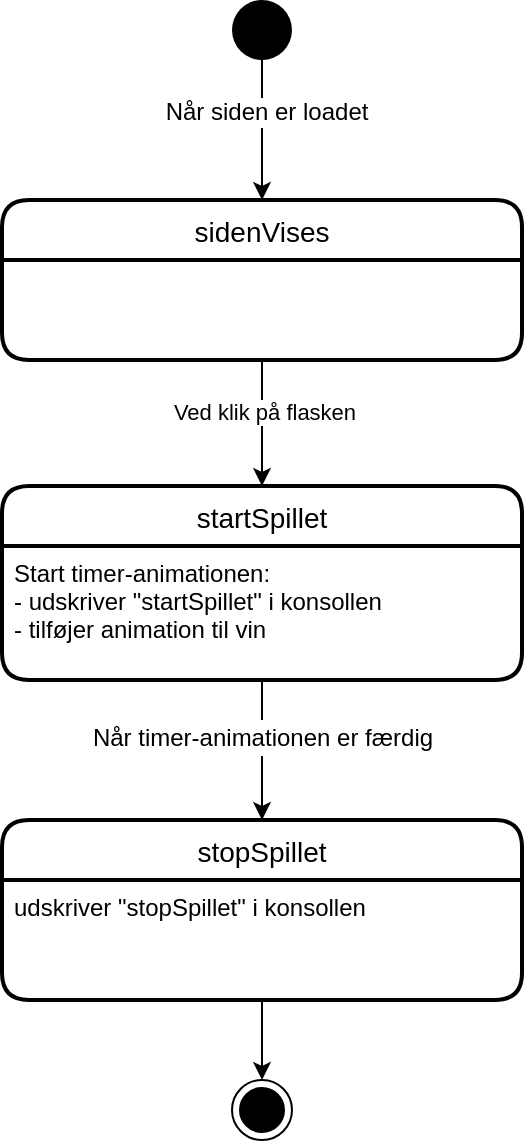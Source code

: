 <mxfile>
    <diagram id="9JmcImGVnm6acoKlBlC9" name="Page-1">
        <mxGraphModel dx="499" dy="542" grid="1" gridSize="10" guides="1" tooltips="1" connect="1" arrows="1" fold="1" page="1" pageScale="1" pageWidth="827" pageHeight="1169" math="0" shadow="0">
            <root>
                <mxCell id="0"/>
                <mxCell id="1" parent="0"/>
                <mxCell id="iuU_2dQMTSEWbqAGZvUB-1" value="" style="edgeStyle=orthogonalEdgeStyle;rounded=0;orthogonalLoop=1;jettySize=auto;html=1;fontColor=#000000;entryX=0.5;entryY=0;entryDx=0;entryDy=0;" parent="1" source="iuU_2dQMTSEWbqAGZvUB-3" target="2" edge="1">
                    <mxGeometry relative="1" as="geometry">
                        <mxPoint x="399" y="115" as="targetPoint"/>
                    </mxGeometry>
                </mxCell>
                <mxCell id="iuU_2dQMTSEWbqAGZvUB-2" value="&lt;font style=&quot;font-size: 12px&quot;&gt;Når siden er loadet&lt;/font&gt;" style="edgeLabel;html=1;align=center;verticalAlign=middle;resizable=0;points=[];fontColor=#000000;" parent="iuU_2dQMTSEWbqAGZvUB-1" connectable="0" vertex="1">
                    <mxGeometry x="-0.274" y="2" relative="1" as="geometry">
                        <mxPoint as="offset"/>
                    </mxGeometry>
                </mxCell>
                <mxCell id="iuU_2dQMTSEWbqAGZvUB-3" value="" style="ellipse;fillColor=#000000;strokeColor=none;rounded=1;" parent="1" vertex="1">
                    <mxGeometry x="384" y="20" width="30" height="30" as="geometry"/>
                </mxCell>
                <mxCell id="iuU_2dQMTSEWbqAGZvUB-4" value="stopSpillet" style="swimlane;childLayout=stackLayout;horizontal=1;startSize=30;horizontalStack=0;rounded=1;fontSize=14;fontStyle=0;strokeWidth=2;resizeParent=0;resizeLast=1;shadow=0;dashed=0;align=center;expand=0;resizable=0;" parent="1" vertex="1">
                    <mxGeometry x="269" y="430" width="260" height="90" as="geometry"/>
                </mxCell>
                <mxCell id="iuU_2dQMTSEWbqAGZvUB-5" value="udskriver &quot;stopSpillet&quot; i konsollen" style="align=left;strokeColor=none;fillColor=none;spacingLeft=4;fontSize=12;verticalAlign=top;resizable=0;rotatable=0;part=1;rounded=0;" parent="iuU_2dQMTSEWbqAGZvUB-4" vertex="1">
                    <mxGeometry y="30" width="260" height="60" as="geometry"/>
                </mxCell>
                <mxCell id="iuU_2dQMTSEWbqAGZvUB-6" value="startSpillet" style="swimlane;childLayout=stackLayout;horizontal=1;startSize=30;horizontalStack=0;rounded=1;fontSize=14;fontStyle=0;strokeWidth=2;resizeParent=0;resizeLast=1;shadow=0;dashed=0;align=center;expand=0;resizable=0;" parent="1" vertex="1">
                    <mxGeometry x="269" y="263" width="260" height="97" as="geometry"/>
                </mxCell>
                <mxCell id="iuU_2dQMTSEWbqAGZvUB-7" value="Start timer-animationen:&#10;- udskriver &quot;startSpillet&quot; i konsollen&#10;- tilføjer animation til vin" style="align=left;strokeColor=none;fillColor=none;spacingLeft=4;fontSize=12;verticalAlign=top;resizable=0;rotatable=0;part=1;rounded=0;" parent="iuU_2dQMTSEWbqAGZvUB-6" vertex="1">
                    <mxGeometry y="30" width="260" height="67" as="geometry"/>
                </mxCell>
                <mxCell id="iuU_2dQMTSEWbqAGZvUB-8" style="edgeStyle=orthogonalEdgeStyle;rounded=0;orthogonalLoop=1;jettySize=auto;html=1;exitX=0.5;exitY=1;exitDx=0;exitDy=0;entryX=0.5;entryY=0;entryDx=0;entryDy=0;" parent="1" source="iuU_2dQMTSEWbqAGZvUB-7" target="iuU_2dQMTSEWbqAGZvUB-4" edge="1">
                    <mxGeometry relative="1" as="geometry"/>
                </mxCell>
                <mxCell id="iuU_2dQMTSEWbqAGZvUB-9" value="&lt;div style=&quot;font-size: 12px ; line-height: 18px&quot;&gt;&lt;span style=&quot;background-color: rgb(255 , 255 , 255)&quot;&gt;Når timer-animationen er færdig&lt;/span&gt;&lt;/div&gt;" style="edgeLabel;html=1;align=center;verticalAlign=middle;resizable=0;points=[];" parent="iuU_2dQMTSEWbqAGZvUB-8" connectable="0" vertex="1">
                    <mxGeometry x="-0.206" relative="1" as="geometry">
                        <mxPoint as="offset"/>
                    </mxGeometry>
                </mxCell>
                <mxCell id="iuU_2dQMTSEWbqAGZvUB-10" value="" style="ellipse;html=1;shape=endState;fillColor=#000000;strokeColor=#000000;rounded=1;labelBackgroundColor=#FFFFFF;fontFamily=Helvetica;fontSize=12;fontColor=#000000;" parent="1" vertex="1">
                    <mxGeometry x="384" y="560" width="30" height="30" as="geometry"/>
                </mxCell>
                <mxCell id="iuU_2dQMTSEWbqAGZvUB-11" style="edgeStyle=orthogonalEdgeStyle;rounded=0;orthogonalLoop=1;jettySize=auto;html=1;exitX=0.5;exitY=1;exitDx=0;exitDy=0;fontFamily=Helvetica;fontSize=12;fontColor=#000000;" parent="1" source="iuU_2dQMTSEWbqAGZvUB-5" target="iuU_2dQMTSEWbqAGZvUB-10" edge="1">
                    <mxGeometry relative="1" as="geometry"/>
                </mxCell>
                <mxCell id="4" value="" style="edgeStyle=none;html=1;entryX=0.5;entryY=0;entryDx=0;entryDy=0;" parent="1" source="2" target="iuU_2dQMTSEWbqAGZvUB-6" edge="1">
                    <mxGeometry relative="1" as="geometry">
                        <mxPoint x="420" y="250" as="targetPoint"/>
                    </mxGeometry>
                </mxCell>
                <mxCell id="5" value="Ved klik på flasken" style="edgeLabel;html=1;align=center;verticalAlign=middle;resizable=0;points=[];" parent="4" vertex="1" connectable="0">
                    <mxGeometry x="-0.188" y="1" relative="1" as="geometry">
                        <mxPoint as="offset"/>
                    </mxGeometry>
                </mxCell>
                <mxCell id="2" value="sidenVises" style="swimlane;childLayout=stackLayout;horizontal=1;startSize=30;horizontalStack=0;rounded=1;fontSize=14;fontStyle=0;strokeWidth=2;resizeParent=0;resizeLast=1;shadow=0;dashed=0;align=center;expand=0;resizable=0;" parent="1" vertex="1">
                    <mxGeometry x="269" y="120" width="260" height="80" as="geometry"/>
                </mxCell>
            </root>
        </mxGraphModel>
    </diagram>
</mxfile>